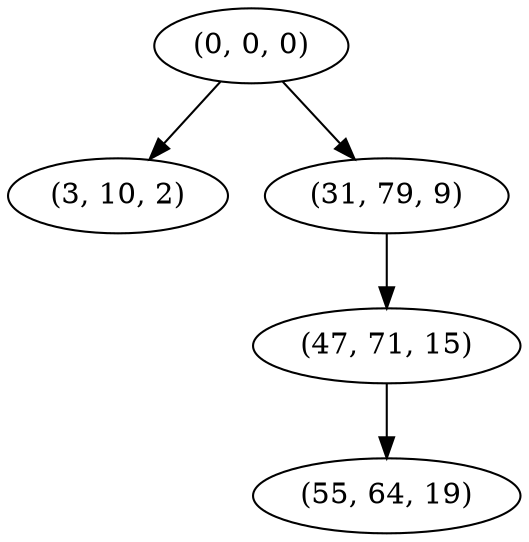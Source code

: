 digraph tree {
    "(0, 0, 0)";
    "(3, 10, 2)";
    "(31, 79, 9)";
    "(47, 71, 15)";
    "(55, 64, 19)";
    "(0, 0, 0)" -> "(3, 10, 2)";
    "(0, 0, 0)" -> "(31, 79, 9)";
    "(31, 79, 9)" -> "(47, 71, 15)";
    "(47, 71, 15)" -> "(55, 64, 19)";
}

